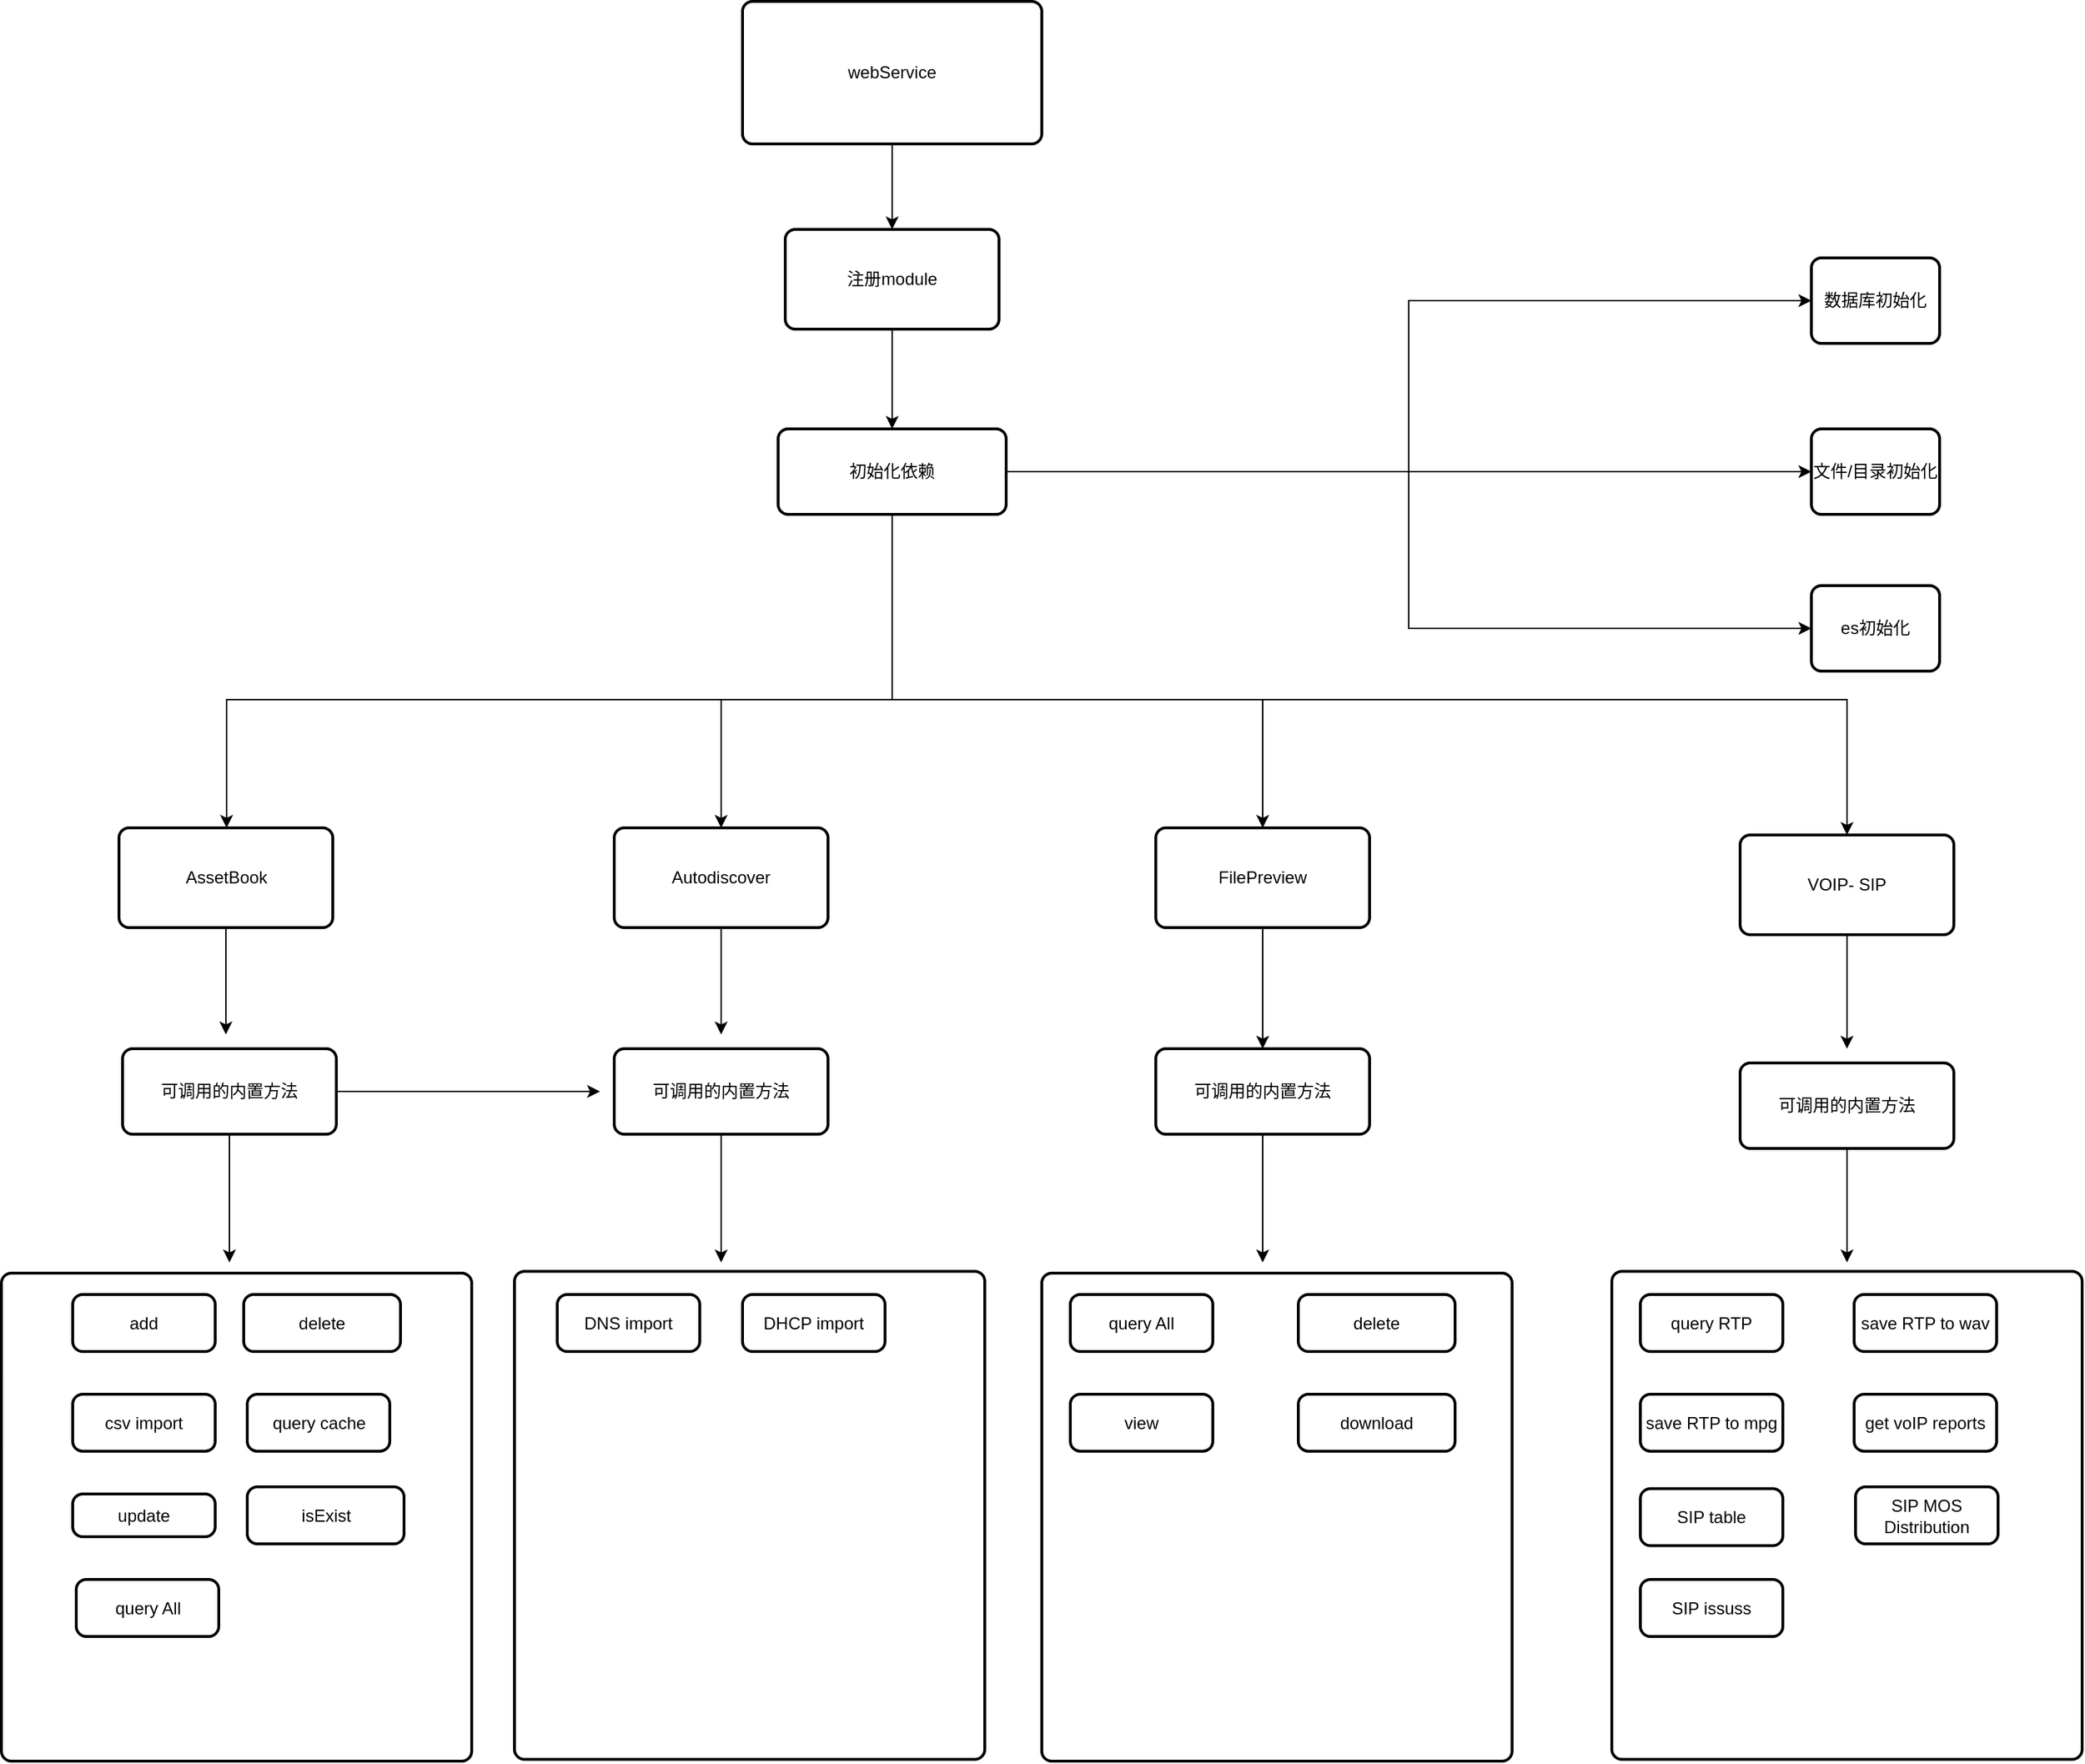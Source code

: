 <mxfile version="21.1.5" type="github">
  <diagram name="第 1 页" id="WFjRH70Nv3H8INIwhUK5">
    <mxGraphModel dx="2371" dy="1081" grid="1" gridSize="10" guides="1" tooltips="1" connect="1" arrows="1" fold="1" page="1" pageScale="1" pageWidth="4681" pageHeight="3300" math="0" shadow="0">
      <root>
        <mxCell id="0" />
        <mxCell id="1" parent="0" />
        <mxCell id="lDcJm_uBUvI5MJWjg3wT-75" value="" style="rounded=1;whiteSpace=wrap;html=1;absoluteArcSize=1;arcSize=14;strokeWidth=2;" vertex="1" parent="1">
          <mxGeometry x="820" y="952.5" width="330" height="342.5" as="geometry" />
        </mxCell>
        <mxCell id="lDcJm_uBUvI5MJWjg3wT-41" value="" style="rounded=1;whiteSpace=wrap;html=1;absoluteArcSize=1;arcSize=14;strokeWidth=2;" vertex="1" parent="1">
          <mxGeometry x="90" y="952.5" width="330" height="342.5" as="geometry" />
        </mxCell>
        <mxCell id="lDcJm_uBUvI5MJWjg3wT-4" style="edgeStyle=orthogonalEdgeStyle;rounded=0;orthogonalLoop=1;jettySize=auto;html=1;" edge="1" parent="1" source="lDcJm_uBUvI5MJWjg3wT-1">
          <mxGeometry relative="1" as="geometry">
            <mxPoint x="715" y="220" as="targetPoint" />
          </mxGeometry>
        </mxCell>
        <mxCell id="lDcJm_uBUvI5MJWjg3wT-1" value="webService" style="rounded=1;whiteSpace=wrap;html=1;absoluteArcSize=1;arcSize=14;strokeWidth=2;" vertex="1" parent="1">
          <mxGeometry x="610" y="60" width="210" height="100" as="geometry" />
        </mxCell>
        <mxCell id="lDcJm_uBUvI5MJWjg3wT-47" style="edgeStyle=orthogonalEdgeStyle;rounded=0;orthogonalLoop=1;jettySize=auto;html=1;entryX=0.5;entryY=0;entryDx=0;entryDy=0;" edge="1" parent="1" source="lDcJm_uBUvI5MJWjg3wT-3" target="lDcJm_uBUvI5MJWjg3wT-13">
          <mxGeometry relative="1" as="geometry" />
        </mxCell>
        <mxCell id="lDcJm_uBUvI5MJWjg3wT-3" value="注册module" style="rounded=1;whiteSpace=wrap;html=1;absoluteArcSize=1;arcSize=14;strokeWidth=2;" vertex="1" parent="1">
          <mxGeometry x="640" y="220" width="150" height="70" as="geometry" />
        </mxCell>
        <mxCell id="lDcJm_uBUvI5MJWjg3wT-65" style="edgeStyle=orthogonalEdgeStyle;rounded=0;orthogonalLoop=1;jettySize=auto;html=1;" edge="1" parent="1" source="lDcJm_uBUvI5MJWjg3wT-5">
          <mxGeometry relative="1" as="geometry">
            <mxPoint x="247.5" y="785.0" as="targetPoint" />
          </mxGeometry>
        </mxCell>
        <mxCell id="lDcJm_uBUvI5MJWjg3wT-5" value="AssetBook" style="rounded=1;whiteSpace=wrap;html=1;absoluteArcSize=1;arcSize=14;strokeWidth=2;" vertex="1" parent="1">
          <mxGeometry x="172.5" y="640" width="150" height="70" as="geometry" />
        </mxCell>
        <mxCell id="lDcJm_uBUvI5MJWjg3wT-81" style="edgeStyle=orthogonalEdgeStyle;rounded=0;orthogonalLoop=1;jettySize=auto;html=1;" edge="1" parent="1" source="lDcJm_uBUvI5MJWjg3wT-6">
          <mxGeometry relative="1" as="geometry">
            <mxPoint x="1385" y="795.0" as="targetPoint" />
          </mxGeometry>
        </mxCell>
        <mxCell id="lDcJm_uBUvI5MJWjg3wT-6" value="VOIP- SIP" style="rounded=1;whiteSpace=wrap;html=1;absoluteArcSize=1;arcSize=14;strokeWidth=2;" vertex="1" parent="1">
          <mxGeometry x="1310" y="645" width="150" height="70" as="geometry" />
        </mxCell>
        <mxCell id="lDcJm_uBUvI5MJWjg3wT-79" style="edgeStyle=orthogonalEdgeStyle;rounded=0;orthogonalLoop=1;jettySize=auto;html=1;entryX=0.5;entryY=0;entryDx=0;entryDy=0;" edge="1" parent="1" source="lDcJm_uBUvI5MJWjg3wT-7" target="lDcJm_uBUvI5MJWjg3wT-29">
          <mxGeometry relative="1" as="geometry" />
        </mxCell>
        <mxCell id="lDcJm_uBUvI5MJWjg3wT-7" value="FilePreview" style="rounded=1;whiteSpace=wrap;html=1;absoluteArcSize=1;arcSize=14;strokeWidth=2;" vertex="1" parent="1">
          <mxGeometry x="900" y="640" width="150" height="70" as="geometry" />
        </mxCell>
        <mxCell id="lDcJm_uBUvI5MJWjg3wT-70" style="edgeStyle=orthogonalEdgeStyle;rounded=0;orthogonalLoop=1;jettySize=auto;html=1;entryX=0;entryY=0.5;entryDx=0;entryDy=0;" edge="1" parent="1" source="lDcJm_uBUvI5MJWjg3wT-13" target="lDcJm_uBUvI5MJWjg3wT-25">
          <mxGeometry relative="1" as="geometry" />
        </mxCell>
        <mxCell id="lDcJm_uBUvI5MJWjg3wT-71" style="edgeStyle=orthogonalEdgeStyle;rounded=0;orthogonalLoop=1;jettySize=auto;html=1;entryX=0;entryY=0.5;entryDx=0;entryDy=0;" edge="1" parent="1" source="lDcJm_uBUvI5MJWjg3wT-13" target="lDcJm_uBUvI5MJWjg3wT-26">
          <mxGeometry relative="1" as="geometry">
            <mxPoint x="990" y="320" as="targetPoint" />
          </mxGeometry>
        </mxCell>
        <mxCell id="lDcJm_uBUvI5MJWjg3wT-72" style="edgeStyle=orthogonalEdgeStyle;rounded=0;orthogonalLoop=1;jettySize=auto;html=1;entryX=0;entryY=0.5;entryDx=0;entryDy=0;" edge="1" parent="1" source="lDcJm_uBUvI5MJWjg3wT-13" target="lDcJm_uBUvI5MJWjg3wT-27">
          <mxGeometry relative="1" as="geometry" />
        </mxCell>
        <mxCell id="lDcJm_uBUvI5MJWjg3wT-74" style="edgeStyle=orthogonalEdgeStyle;rounded=0;orthogonalLoop=1;jettySize=auto;html=1;" edge="1" parent="1" source="lDcJm_uBUvI5MJWjg3wT-13" target="lDcJm_uBUvI5MJWjg3wT-58">
          <mxGeometry relative="1" as="geometry">
            <Array as="points">
              <mxPoint x="715" y="550" />
              <mxPoint x="595" y="550" />
            </Array>
          </mxGeometry>
        </mxCell>
        <mxCell id="lDcJm_uBUvI5MJWjg3wT-76" style="edgeStyle=orthogonalEdgeStyle;rounded=0;orthogonalLoop=1;jettySize=auto;html=1;entryX=0.5;entryY=0;entryDx=0;entryDy=0;" edge="1" parent="1" source="lDcJm_uBUvI5MJWjg3wT-13" target="lDcJm_uBUvI5MJWjg3wT-7">
          <mxGeometry relative="1" as="geometry">
            <Array as="points">
              <mxPoint x="715" y="550" />
              <mxPoint x="975" y="550" />
            </Array>
          </mxGeometry>
        </mxCell>
        <mxCell id="lDcJm_uBUvI5MJWjg3wT-77" style="edgeStyle=orthogonalEdgeStyle;rounded=0;orthogonalLoop=1;jettySize=auto;html=1;" edge="1" parent="1" source="lDcJm_uBUvI5MJWjg3wT-13" target="lDcJm_uBUvI5MJWjg3wT-5">
          <mxGeometry relative="1" as="geometry">
            <Array as="points">
              <mxPoint x="715" y="550" />
              <mxPoint x="248" y="550" />
            </Array>
          </mxGeometry>
        </mxCell>
        <mxCell id="lDcJm_uBUvI5MJWjg3wT-83" style="edgeStyle=orthogonalEdgeStyle;rounded=0;orthogonalLoop=1;jettySize=auto;html=1;entryX=0.5;entryY=0;entryDx=0;entryDy=0;" edge="1" parent="1" source="lDcJm_uBUvI5MJWjg3wT-13" target="lDcJm_uBUvI5MJWjg3wT-6">
          <mxGeometry relative="1" as="geometry">
            <Array as="points">
              <mxPoint x="715" y="550" />
              <mxPoint x="1385" y="550" />
            </Array>
          </mxGeometry>
        </mxCell>
        <mxCell id="lDcJm_uBUvI5MJWjg3wT-13" value="初始化依赖" style="rounded=1;whiteSpace=wrap;html=1;absoluteArcSize=1;arcSize=14;strokeWidth=2;" vertex="1" parent="1">
          <mxGeometry x="635" y="360" width="160" height="60" as="geometry" />
        </mxCell>
        <mxCell id="lDcJm_uBUvI5MJWjg3wT-61" style="edgeStyle=orthogonalEdgeStyle;rounded=0;orthogonalLoop=1;jettySize=auto;html=1;" edge="1" parent="1" source="lDcJm_uBUvI5MJWjg3wT-15">
          <mxGeometry relative="1" as="geometry">
            <mxPoint x="510" y="825.0" as="targetPoint" />
          </mxGeometry>
        </mxCell>
        <mxCell id="lDcJm_uBUvI5MJWjg3wT-67" style="edgeStyle=orthogonalEdgeStyle;rounded=0;orthogonalLoop=1;jettySize=auto;html=1;" edge="1" parent="1" source="lDcJm_uBUvI5MJWjg3wT-15">
          <mxGeometry relative="1" as="geometry">
            <mxPoint x="250" y="945.0" as="targetPoint" />
          </mxGeometry>
        </mxCell>
        <mxCell id="lDcJm_uBUvI5MJWjg3wT-15" value="可调用的内置方法" style="rounded=1;whiteSpace=wrap;html=1;absoluteArcSize=1;arcSize=14;strokeWidth=2;" vertex="1" parent="1">
          <mxGeometry x="175" y="795" width="150" height="60" as="geometry" />
        </mxCell>
        <mxCell id="lDcJm_uBUvI5MJWjg3wT-17" value="add" style="rounded=1;whiteSpace=wrap;html=1;absoluteArcSize=1;arcSize=14;strokeWidth=2;" vertex="1" parent="1">
          <mxGeometry x="140" y="967.5" width="100" height="40" as="geometry" />
        </mxCell>
        <mxCell id="lDcJm_uBUvI5MJWjg3wT-18" value="delete" style="rounded=1;whiteSpace=wrap;html=1;absoluteArcSize=1;arcSize=14;strokeWidth=2;" vertex="1" parent="1">
          <mxGeometry x="260" y="967.5" width="110" height="40" as="geometry" />
        </mxCell>
        <mxCell id="lDcJm_uBUvI5MJWjg3wT-19" value="query All" style="rounded=1;whiteSpace=wrap;html=1;absoluteArcSize=1;arcSize=14;strokeWidth=2;" vertex="1" parent="1">
          <mxGeometry x="142.5" y="1167.5" width="100" height="40" as="geometry" />
        </mxCell>
        <mxCell id="lDcJm_uBUvI5MJWjg3wT-20" value="csv import" style="rounded=1;whiteSpace=wrap;html=1;absoluteArcSize=1;arcSize=14;strokeWidth=2;" vertex="1" parent="1">
          <mxGeometry x="140" y="1037.5" width="100" height="40" as="geometry" />
        </mxCell>
        <mxCell id="lDcJm_uBUvI5MJWjg3wT-21" value="update" style="rounded=1;whiteSpace=wrap;html=1;absoluteArcSize=1;arcSize=14;strokeWidth=2;" vertex="1" parent="1">
          <mxGeometry x="140" y="1107.5" width="100" height="30" as="geometry" />
        </mxCell>
        <mxCell id="lDcJm_uBUvI5MJWjg3wT-22" value="query&amp;nbsp;cache" style="rounded=1;whiteSpace=wrap;html=1;absoluteArcSize=1;arcSize=14;strokeWidth=2;" vertex="1" parent="1">
          <mxGeometry x="262.5" y="1037.5" width="100" height="40" as="geometry" />
        </mxCell>
        <mxCell id="lDcJm_uBUvI5MJWjg3wT-23" value="isExist" style="rounded=1;whiteSpace=wrap;html=1;absoluteArcSize=1;arcSize=14;strokeWidth=2;" vertex="1" parent="1">
          <mxGeometry x="262.5" y="1102.5" width="110" height="40" as="geometry" />
        </mxCell>
        <mxCell id="lDcJm_uBUvI5MJWjg3wT-25" value="数据库初始化" style="rounded=1;whiteSpace=wrap;html=1;absoluteArcSize=1;arcSize=14;strokeWidth=2;" vertex="1" parent="1">
          <mxGeometry x="1360" y="240" width="90" height="60" as="geometry" />
        </mxCell>
        <mxCell id="lDcJm_uBUvI5MJWjg3wT-26" value="文件/目录初始化" style="rounded=1;whiteSpace=wrap;html=1;absoluteArcSize=1;arcSize=14;strokeWidth=2;" vertex="1" parent="1">
          <mxGeometry x="1360" y="360" width="90" height="60" as="geometry" />
        </mxCell>
        <mxCell id="lDcJm_uBUvI5MJWjg3wT-27" value="es初始化" style="rounded=1;whiteSpace=wrap;html=1;absoluteArcSize=1;arcSize=14;strokeWidth=2;" vertex="1" parent="1">
          <mxGeometry x="1360" y="470" width="90" height="60" as="geometry" />
        </mxCell>
        <mxCell id="lDcJm_uBUvI5MJWjg3wT-56" style="edgeStyle=orthogonalEdgeStyle;rounded=0;orthogonalLoop=1;jettySize=auto;html=1;" edge="1" parent="1" source="lDcJm_uBUvI5MJWjg3wT-29">
          <mxGeometry relative="1" as="geometry">
            <mxPoint x="975" y="945.0" as="targetPoint" />
          </mxGeometry>
        </mxCell>
        <mxCell id="lDcJm_uBUvI5MJWjg3wT-29" value="可调用的内置方法" style="rounded=1;whiteSpace=wrap;html=1;absoluteArcSize=1;arcSize=14;strokeWidth=2;" vertex="1" parent="1">
          <mxGeometry x="900" y="795" width="150" height="60" as="geometry" />
        </mxCell>
        <mxCell id="lDcJm_uBUvI5MJWjg3wT-31" value="delete" style="rounded=1;whiteSpace=wrap;html=1;absoluteArcSize=1;arcSize=14;strokeWidth=2;" vertex="1" parent="1">
          <mxGeometry x="1000" y="967.5" width="110" height="40" as="geometry" />
        </mxCell>
        <mxCell id="lDcJm_uBUvI5MJWjg3wT-32" value="query All" style="rounded=1;whiteSpace=wrap;html=1;absoluteArcSize=1;arcSize=14;strokeWidth=2;" vertex="1" parent="1">
          <mxGeometry x="840" y="967.5" width="100" height="40" as="geometry" />
        </mxCell>
        <mxCell id="lDcJm_uBUvI5MJWjg3wT-33" value="download" style="rounded=1;whiteSpace=wrap;html=1;absoluteArcSize=1;arcSize=14;strokeWidth=2;" vertex="1" parent="1">
          <mxGeometry x="1000" y="1037.5" width="110" height="40" as="geometry" />
        </mxCell>
        <mxCell id="lDcJm_uBUvI5MJWjg3wT-34" value="view" style="rounded=1;whiteSpace=wrap;html=1;absoluteArcSize=1;arcSize=14;strokeWidth=2;" vertex="1" parent="1">
          <mxGeometry x="840" y="1037.5" width="100" height="40" as="geometry" />
        </mxCell>
        <mxCell id="lDcJm_uBUvI5MJWjg3wT-66" style="edgeStyle=orthogonalEdgeStyle;rounded=0;orthogonalLoop=1;jettySize=auto;html=1;" edge="1" parent="1" source="lDcJm_uBUvI5MJWjg3wT-58">
          <mxGeometry relative="1" as="geometry">
            <mxPoint x="595" y="785.0" as="targetPoint" />
          </mxGeometry>
        </mxCell>
        <mxCell id="lDcJm_uBUvI5MJWjg3wT-58" value="Autodiscover" style="rounded=1;whiteSpace=wrap;html=1;absoluteArcSize=1;arcSize=14;strokeWidth=2;" vertex="1" parent="1">
          <mxGeometry x="520" y="640" width="150" height="70" as="geometry" />
        </mxCell>
        <mxCell id="lDcJm_uBUvI5MJWjg3wT-69" style="edgeStyle=orthogonalEdgeStyle;rounded=0;orthogonalLoop=1;jettySize=auto;html=1;" edge="1" parent="1" source="lDcJm_uBUvI5MJWjg3wT-59">
          <mxGeometry relative="1" as="geometry">
            <mxPoint x="595" y="945.0" as="targetPoint" />
          </mxGeometry>
        </mxCell>
        <mxCell id="lDcJm_uBUvI5MJWjg3wT-59" value="可调用的内置方法" style="rounded=1;whiteSpace=wrap;html=1;absoluteArcSize=1;arcSize=14;strokeWidth=2;" vertex="1" parent="1">
          <mxGeometry x="520" y="795" width="150" height="60" as="geometry" />
        </mxCell>
        <mxCell id="lDcJm_uBUvI5MJWjg3wT-60" value="" style="rounded=1;whiteSpace=wrap;html=1;absoluteArcSize=1;arcSize=14;strokeWidth=2;" vertex="1" parent="1">
          <mxGeometry x="450" y="951.25" width="330" height="342.5" as="geometry" />
        </mxCell>
        <mxCell id="lDcJm_uBUvI5MJWjg3wT-62" value="DNS import" style="rounded=1;whiteSpace=wrap;html=1;absoluteArcSize=1;arcSize=14;strokeWidth=2;" vertex="1" parent="1">
          <mxGeometry x="480" y="967.5" width="100" height="40" as="geometry" />
        </mxCell>
        <mxCell id="lDcJm_uBUvI5MJWjg3wT-63" value="DHCP import" style="rounded=1;whiteSpace=wrap;html=1;absoluteArcSize=1;arcSize=14;strokeWidth=2;" vertex="1" parent="1">
          <mxGeometry x="610" y="967.5" width="100" height="40" as="geometry" />
        </mxCell>
        <mxCell id="lDcJm_uBUvI5MJWjg3wT-82" style="edgeStyle=orthogonalEdgeStyle;rounded=0;orthogonalLoop=1;jettySize=auto;html=1;" edge="1" parent="1" source="lDcJm_uBUvI5MJWjg3wT-78">
          <mxGeometry relative="1" as="geometry">
            <mxPoint x="1385" y="945.0" as="targetPoint" />
          </mxGeometry>
        </mxCell>
        <mxCell id="lDcJm_uBUvI5MJWjg3wT-78" value="可调用的内置方法" style="rounded=1;whiteSpace=wrap;html=1;absoluteArcSize=1;arcSize=14;strokeWidth=2;" vertex="1" parent="1">
          <mxGeometry x="1310" y="805" width="150" height="60" as="geometry" />
        </mxCell>
        <mxCell id="lDcJm_uBUvI5MJWjg3wT-80" value="" style="rounded=1;whiteSpace=wrap;html=1;absoluteArcSize=1;arcSize=14;strokeWidth=2;" vertex="1" parent="1">
          <mxGeometry x="1220" y="951.25" width="330" height="342.5" as="geometry" />
        </mxCell>
        <mxCell id="lDcJm_uBUvI5MJWjg3wT-84" value="query RTP" style="rounded=1;whiteSpace=wrap;html=1;absoluteArcSize=1;arcSize=14;strokeWidth=2;" vertex="1" parent="1">
          <mxGeometry x="1240" y="967.5" width="100" height="40" as="geometry" />
        </mxCell>
        <mxCell id="lDcJm_uBUvI5MJWjg3wT-85" value="save RTP to wav" style="rounded=1;whiteSpace=wrap;html=1;absoluteArcSize=1;arcSize=14;strokeWidth=2;" vertex="1" parent="1">
          <mxGeometry x="1390" y="967.5" width="100" height="40" as="geometry" />
        </mxCell>
        <mxCell id="lDcJm_uBUvI5MJWjg3wT-87" value="save RTP to mpg" style="rounded=1;whiteSpace=wrap;html=1;absoluteArcSize=1;arcSize=14;strokeWidth=2;" vertex="1" parent="1">
          <mxGeometry x="1240" y="1037.5" width="100" height="40" as="geometry" />
        </mxCell>
        <mxCell id="lDcJm_uBUvI5MJWjg3wT-88" value="get voIP reports" style="rounded=1;whiteSpace=wrap;html=1;absoluteArcSize=1;arcSize=14;strokeWidth=2;" vertex="1" parent="1">
          <mxGeometry x="1390" y="1037.5" width="100" height="40" as="geometry" />
        </mxCell>
        <mxCell id="lDcJm_uBUvI5MJWjg3wT-89" value="SIP table" style="rounded=1;whiteSpace=wrap;html=1;absoluteArcSize=1;arcSize=14;strokeWidth=2;" vertex="1" parent="1">
          <mxGeometry x="1240" y="1103.75" width="100" height="40" as="geometry" />
        </mxCell>
        <mxCell id="lDcJm_uBUvI5MJWjg3wT-90" value="SIP MOS Distribution" style="rounded=1;whiteSpace=wrap;html=1;absoluteArcSize=1;arcSize=14;strokeWidth=2;" vertex="1" parent="1">
          <mxGeometry x="1391" y="1102.5" width="100" height="40" as="geometry" />
        </mxCell>
        <mxCell id="lDcJm_uBUvI5MJWjg3wT-91" value="SIP issuss" style="rounded=1;whiteSpace=wrap;html=1;absoluteArcSize=1;arcSize=14;strokeWidth=2;" vertex="1" parent="1">
          <mxGeometry x="1240" y="1167.5" width="100" height="40" as="geometry" />
        </mxCell>
      </root>
    </mxGraphModel>
  </diagram>
</mxfile>
